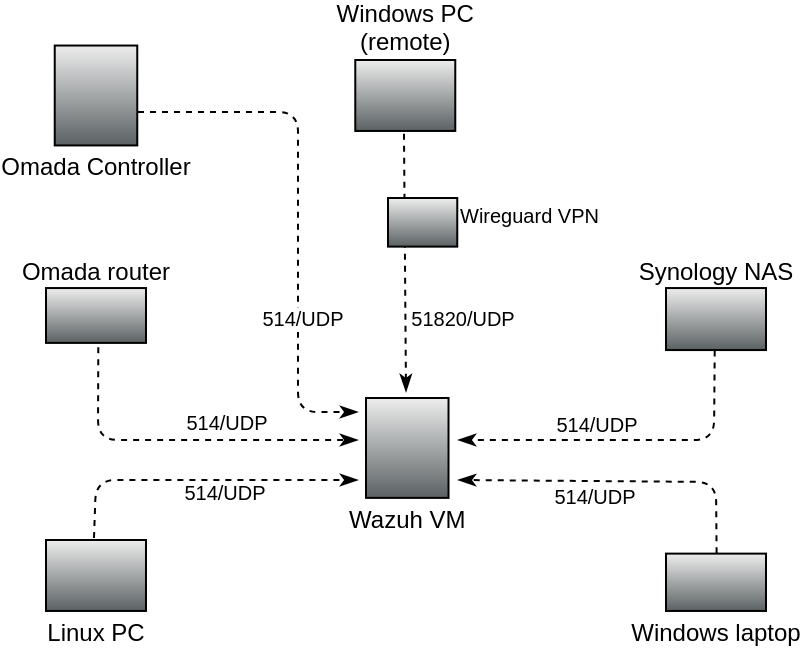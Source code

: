 <mxfile version="27.0.9">
  <diagram name="Page-1" id="6qyqFSezLpO7iVB4mYSO">
    <mxGraphModel dx="983" dy="536" grid="1" gridSize="10" guides="1" tooltips="1" connect="1" arrows="1" fold="1" page="1" pageScale="1" pageWidth="827" pageHeight="583" math="0" shadow="0">
      <root>
        <mxCell id="0" />
        <mxCell id="1" parent="0" />
        <mxCell id="QjjJF0LMftC3rmdrn9Hu-32" value="" style="endArrow=classicThin;dashed=1;html=1;rounded=1;curved=0;endFill=1;exitX=0.487;exitY=1.039;exitDx=0;exitDy=0;exitPerimeter=0;" parent="1" source="QjjJF0LMftC3rmdrn9Hu-4" edge="1">
          <mxGeometry width="50" height="50" relative="1" as="geometry">
            <mxPoint x="167" y="114" as="sourcePoint" />
            <mxPoint x="414" y="320" as="targetPoint" />
            <Array as="points" />
          </mxGeometry>
        </mxCell>
        <mxCell id="QjjJF0LMftC3rmdrn9Hu-33" value="51820/UDP" style="edgeLabel;html=1;align=center;verticalAlign=middle;resizable=0;points=[];fontSize=10;" parent="QjjJF0LMftC3rmdrn9Hu-32" vertex="1" connectable="0">
          <mxGeometry x="-0.497" y="-13" relative="1" as="geometry">
            <mxPoint x="42" y="59" as="offset" />
          </mxGeometry>
        </mxCell>
        <mxCell id="QjjJF0LMftC3rmdrn9Hu-1" value="Omada router" style="fillColorStyles=neutralFill;neutralFill=#9DA6A8;shape=mxgraph.networks2.icon;aspect=fixed;fillColor=#EDEDED;strokeColor=#000000;gradientColor=#5B6163;network2IconShadow=1;network2bgFillColor=none;network2Icon=mxgraph.networks2.router;network2IconXOffset=0.0;network2IconYOffset=-0.114;network2IconW=1;network2IconH=0.548;verticalAlign=top;spacingBottom=0;spacingTop=-22;" parent="1" vertex="1">
          <mxGeometry x="234" y="268.03" width="50" height="27.425" as="geometry" />
        </mxCell>
        <mxCell id="QjjJF0LMftC3rmdrn9Hu-3" value="Linux PC" style="shape=mxgraph.networks2.icon;aspect=fixed;fillColor=#EDEDED;strokeColor=#000000;gradientColor=#5B6163;network2IconShadow=1;network2bgFillColor=none;network2Icon=mxgraph.networks2.pc;network2IconYOffset=-0.059;network2IconW=1.0;network2IconH=0.71;verticalAlign=bottom;spacingBottom=-20;" parent="1" vertex="1">
          <mxGeometry x="234" y="394" width="49.995" height="35.48" as="geometry" />
        </mxCell>
        <mxCell id="QjjJF0LMftC3rmdrn9Hu-4" value="Windows PC&#xa;(remote)" style="shape=mxgraph.networks2.icon;aspect=fixed;fillColor=#EDEDED;strokeColor=#000000;gradientColor=#5B6163;network2IconShadow=1;network2bgFillColor=none;network2Icon=mxgraph.networks2.pc;network2IconYOffset=-0.059;network2IconW=1.0;network2IconH=0.71;verticalAlign=top;spacingBottom=0;spacingTop=-37;" parent="1" vertex="1">
          <mxGeometry x="388.64" y="154" width="49.995" height="35.48" as="geometry" />
        </mxCell>
        <mxCell id="QjjJF0LMftC3rmdrn9Hu-5" value="Windows laptop" style="shape=mxgraph.networks2.icon;aspect=fixed;fillColor=#EDEDED;strokeColor=#000000;gradientColor=#5B6163;network2IconShadow=1;network2bgFillColor=none;network2Icon=mxgraph.networks2.laptop;network2IconW=1;network2IconH=0.573;verticalAlign=bottom;spacingBottom=-20;" parent="1" vertex="1">
          <mxGeometry x="544" y="400.81" width="50" height="28.67" as="geometry" />
        </mxCell>
        <mxCell id="QjjJF0LMftC3rmdrn9Hu-6" value="Synology NAS" style="fillColorStyles=neutralFill;neutralFill=#9DA6A8;shape=mxgraph.networks2.icon;aspect=fixed;fillColor=#EDEDED;strokeColor=#000000;gradientColor=#5B6163;network2IconShadow=1;network2bgFillColor=none;network2Icon=mxgraph.networks2.nas_filer;network2IconW=1;network2IconH=0.62;verticalAlign=top;spacingBottom=0;spacingTop=-22;" parent="1" vertex="1">
          <mxGeometry x="544" y="268.03" width="50" height="31" as="geometry" />
        </mxCell>
        <mxCell id="QjjJF0LMftC3rmdrn9Hu-18" value="" style="endArrow=classicThin;dashed=1;html=1;rounded=1;curved=0;endFill=1;exitX=0.506;exitY=-0.005;exitDx=0;exitDy=0;exitPerimeter=0;" parent="1" source="QjjJF0LMftC3rmdrn9Hu-5" edge="1">
          <mxGeometry width="50" height="50" relative="1" as="geometry">
            <mxPoint x="264" y="471" as="sourcePoint" />
            <mxPoint x="440" y="364" as="targetPoint" />
            <Array as="points">
              <mxPoint x="569" y="365" />
            </Array>
          </mxGeometry>
        </mxCell>
        <mxCell id="QjjJF0LMftC3rmdrn9Hu-25" value="514/UDP" style="edgeLabel;html=1;align=center;verticalAlign=middle;resizable=0;points=[];fontSize=10;" parent="QjjJF0LMftC3rmdrn9Hu-18" vertex="1" connectable="0">
          <mxGeometry x="-0.497" y="-13" relative="1" as="geometry">
            <mxPoint x="-56" y="20" as="offset" />
          </mxGeometry>
        </mxCell>
        <mxCell id="QjjJF0LMftC3rmdrn9Hu-9" value="Wireguard VPN" style="shape=mxgraph.networks2.icon;aspect=fixed;fillColor=#EDEDED;strokeColor=#000000;gradientColor=#5B6163;network2IconShadow=1;network2bgFillColor=none;network2Icon=mxgraph.networks2.encryption;network2IconXOffset=0.001;network2IconYOffset=0.088;network2IconW=1.0;network2IconH=0.702;verticalAlign=middle;spacingBottom=7;spacingTop=0;align=left;spacingRight=0;spacingLeft=36;fontSize=10;spacing=0;" parent="1" vertex="1">
          <mxGeometry x="405" y="223" width="34.63" height="24.31" as="geometry" />
        </mxCell>
        <mxCell id="QjjJF0LMftC3rmdrn9Hu-26" value="" style="endArrow=classicThin;dashed=1;html=1;rounded=1;curved=0;endFill=1;exitX=0.487;exitY=1.007;exitDx=0;exitDy=0;exitPerimeter=0;" parent="1" source="QjjJF0LMftC3rmdrn9Hu-6" edge="1">
          <mxGeometry width="50" height="50" relative="1" as="geometry">
            <mxPoint x="544.003" y="311.086" as="sourcePoint" />
            <mxPoint x="440" y="344" as="targetPoint" />
            <Array as="points">
              <mxPoint x="568" y="344" />
            </Array>
          </mxGeometry>
        </mxCell>
        <mxCell id="QjjJF0LMftC3rmdrn9Hu-27" value="514/UDP" style="edgeLabel;html=1;align=center;verticalAlign=middle;resizable=0;points=[];fontSize=10;" parent="QjjJF0LMftC3rmdrn9Hu-26" vertex="1" connectable="0">
          <mxGeometry x="-0.497" y="-13" relative="1" as="geometry">
            <mxPoint x="-46" y="-7" as="offset" />
          </mxGeometry>
        </mxCell>
        <mxCell id="QjjJF0LMftC3rmdrn9Hu-28" value="" style="endArrow=classicThin;dashed=1;html=1;rounded=1;curved=0;endFill=1;exitX=0.523;exitY=1.081;exitDx=0;exitDy=0;exitPerimeter=0;" parent="1" source="QjjJF0LMftC3rmdrn9Hu-1" edge="1">
          <mxGeometry width="50" height="50" relative="1" as="geometry">
            <mxPoint x="378" y="304" as="sourcePoint" />
            <mxPoint x="390" y="344" as="targetPoint" />
            <Array as="points">
              <mxPoint x="260" y="344" />
            </Array>
          </mxGeometry>
        </mxCell>
        <mxCell id="QjjJF0LMftC3rmdrn9Hu-29" value="514/UDP" style="edgeLabel;html=1;align=center;verticalAlign=middle;resizable=0;points=[];fontSize=10;" parent="QjjJF0LMftC3rmdrn9Hu-28" vertex="1" connectable="0">
          <mxGeometry x="-0.497" y="-13" relative="1" as="geometry">
            <mxPoint x="77" y="-7" as="offset" />
          </mxGeometry>
        </mxCell>
        <mxCell id="QjjJF0LMftC3rmdrn9Hu-30" value="" style="endArrow=classicThin;dashed=1;html=1;rounded=1;curved=0;endFill=1;exitX=0.48;exitY=-0.028;exitDx=0;exitDy=0;exitPerimeter=0;" parent="1" source="QjjJF0LMftC3rmdrn9Hu-3" edge="1">
          <mxGeometry width="50" height="50" relative="1" as="geometry">
            <mxPoint x="258" y="324" as="sourcePoint" />
            <mxPoint x="390" y="364" as="targetPoint" />
            <Array as="points">
              <mxPoint x="259" y="364" />
            </Array>
          </mxGeometry>
        </mxCell>
        <mxCell id="QjjJF0LMftC3rmdrn9Hu-31" value="514/UDP" style="edgeLabel;html=1;align=center;verticalAlign=middle;resizable=0;points=[];fontSize=10;" parent="QjjJF0LMftC3rmdrn9Hu-30" vertex="1" connectable="0">
          <mxGeometry x="-0.497" y="-13" relative="1" as="geometry">
            <mxPoint x="53" y="-7" as="offset" />
          </mxGeometry>
        </mxCell>
        <mxCell id="QjjJF0LMftC3rmdrn9Hu-7" value="Wazuh VM" style="shape=mxgraph.networks2.icon;aspect=fixed;fillColor=#EDEDED;strokeColor=#000000;gradientColor=#5B6163;network2IconShadow=1;network2bgFillColor=none;network2Icon=mxgraph.networks2.data_management;network2IconW=0.825;network2IconH=0.999;verticalAlign=bottom;spacingBottom=-20;" parent="1" vertex="1">
          <mxGeometry x="394" y="323" width="41.26" height="49.945" as="geometry" />
        </mxCell>
        <mxCell id="vAtjkxD5BkjZxISRDxSe-1" value="Omada Controller" style="shape=mxgraph.networks2.icon;aspect=fixed;fillColor=#EDEDED;strokeColor=#000000;gradientColor=#5B6163;network2IconShadow=1;network2bgFillColor=none;network2Icon=mxgraph.networks2.data_management;network2IconW=0.825;network2IconH=0.999;verticalAlign=bottom;spacingBottom=-20;" vertex="1" parent="1">
          <mxGeometry x="238.37" y="146.77" width="41.26" height="49.945" as="geometry" />
        </mxCell>
        <mxCell id="vAtjkxD5BkjZxISRDxSe-4" value="" style="endArrow=classicThin;dashed=1;html=1;rounded=1;curved=0;endFill=1;" edge="1" parent="1">
          <mxGeometry width="50" height="50" relative="1" as="geometry">
            <mxPoint x="280" y="180" as="sourcePoint" />
            <mxPoint x="390" y="330" as="targetPoint" />
            <Array as="points">
              <mxPoint x="360" y="180" />
              <mxPoint x="360" y="330" />
            </Array>
          </mxGeometry>
        </mxCell>
        <mxCell id="vAtjkxD5BkjZxISRDxSe-5" value="514/UDP" style="edgeLabel;html=1;align=center;verticalAlign=middle;resizable=0;points=[];fontSize=10;" vertex="1" connectable="0" parent="vAtjkxD5BkjZxISRDxSe-4">
          <mxGeometry x="-0.497" y="-13" relative="1" as="geometry">
            <mxPoint x="16" y="90" as="offset" />
          </mxGeometry>
        </mxCell>
      </root>
    </mxGraphModel>
  </diagram>
</mxfile>

